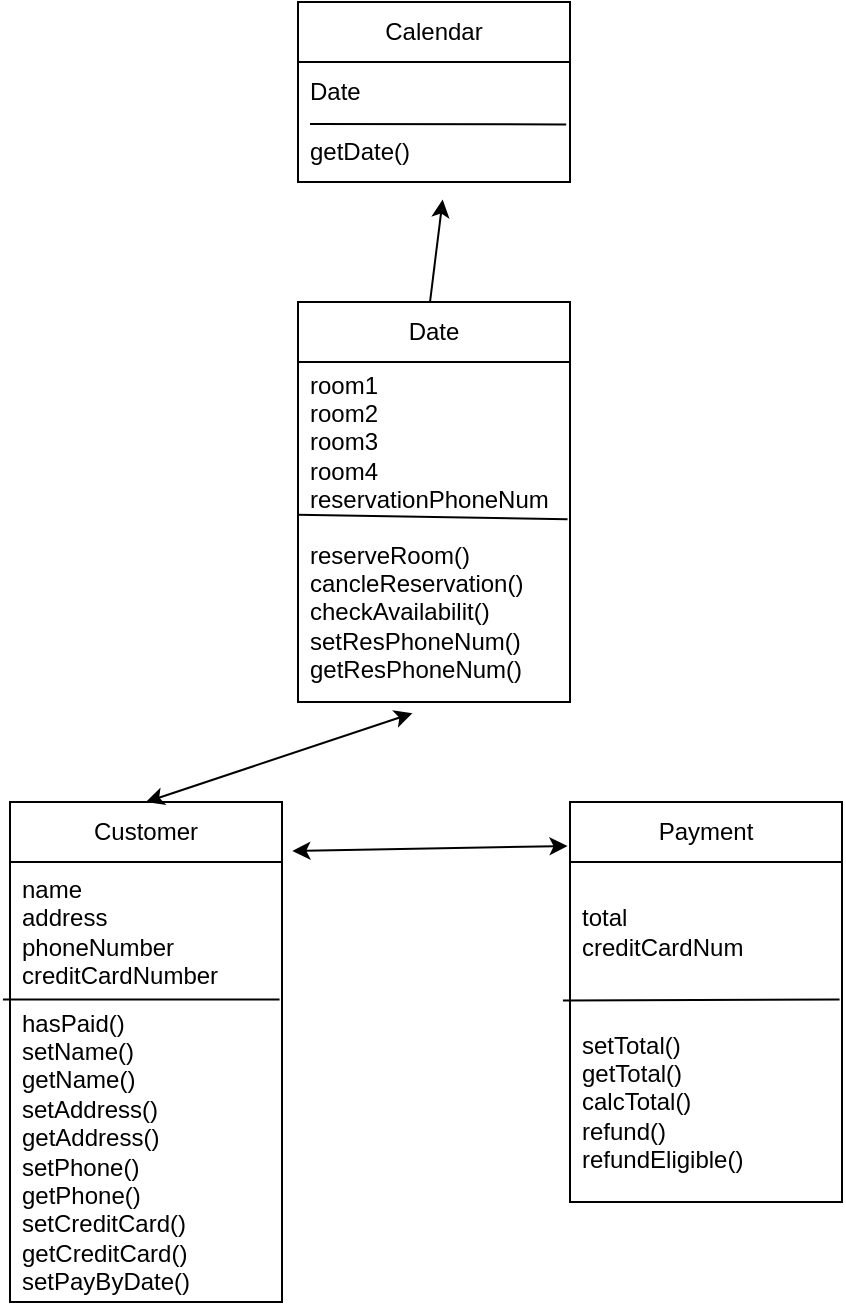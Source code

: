 <mxfile version="22.1.21" type="device">
  <diagram id="C5RBs43oDa-KdzZeNtuy" name="Page-1">
    <mxGraphModel dx="1050" dy="522" grid="1" gridSize="10" guides="1" tooltips="1" connect="1" arrows="1" fold="1" page="1" pageScale="1" pageWidth="827" pageHeight="1169" math="0" shadow="0">
      <root>
        <mxCell id="WIyWlLk6GJQsqaUBKTNV-0" />
        <mxCell id="WIyWlLk6GJQsqaUBKTNV-1" parent="WIyWlLk6GJQsqaUBKTNV-0" />
        <mxCell id="QuiSFsCi3iJwLK8YiLPl-13" style="edgeStyle=orthogonalEdgeStyle;rounded=0;orthogonalLoop=1;jettySize=auto;html=1;exitX=0.5;exitY=1;exitDx=0;exitDy=0;" edge="1" parent="WIyWlLk6GJQsqaUBKTNV-1">
          <mxGeometry relative="1" as="geometry">
            <mxPoint x="405" y="420" as="sourcePoint" />
            <mxPoint x="405" y="420" as="targetPoint" />
          </mxGeometry>
        </mxCell>
        <mxCell id="QuiSFsCi3iJwLK8YiLPl-38" value="Calendar" style="swimlane;fontStyle=0;childLayout=stackLayout;horizontal=1;startSize=30;horizontalStack=0;resizeParent=1;resizeParentMax=0;resizeLast=0;collapsible=1;marginBottom=0;whiteSpace=wrap;html=1;" vertex="1" parent="WIyWlLk6GJQsqaUBKTNV-1">
          <mxGeometry x="344" y="40" width="136" height="90" as="geometry" />
        </mxCell>
        <mxCell id="QuiSFsCi3iJwLK8YiLPl-39" value="Date" style="text;strokeColor=none;fillColor=none;align=left;verticalAlign=middle;spacingLeft=4;spacingRight=4;overflow=hidden;points=[[0,0.5],[1,0.5]];portConstraint=eastwest;rotatable=0;whiteSpace=wrap;html=1;" vertex="1" parent="QuiSFsCi3iJwLK8YiLPl-38">
          <mxGeometry y="30" width="136" height="30" as="geometry" />
        </mxCell>
        <mxCell id="QuiSFsCi3iJwLK8YiLPl-41" value="getDate()" style="text;strokeColor=none;fillColor=none;align=left;verticalAlign=middle;spacingLeft=4;spacingRight=4;overflow=hidden;points=[[0,0.5],[1,0.5]];portConstraint=eastwest;rotatable=0;whiteSpace=wrap;html=1;" vertex="1" parent="QuiSFsCi3iJwLK8YiLPl-38">
          <mxGeometry y="60" width="136" height="30" as="geometry" />
        </mxCell>
        <mxCell id="QuiSFsCi3iJwLK8YiLPl-42" value="" style="endArrow=none;html=1;rounded=0;entryX=0.986;entryY=0.04;entryDx=0;entryDy=0;entryPerimeter=0;" edge="1" parent="QuiSFsCi3iJwLK8YiLPl-38" target="QuiSFsCi3iJwLK8YiLPl-41">
          <mxGeometry width="50" height="50" relative="1" as="geometry">
            <mxPoint x="6" y="61" as="sourcePoint" />
            <mxPoint x="96" y="210" as="targetPoint" />
          </mxGeometry>
        </mxCell>
        <mxCell id="QuiSFsCi3iJwLK8YiLPl-43" value="Date" style="swimlane;fontStyle=0;childLayout=stackLayout;horizontal=1;startSize=30;horizontalStack=0;resizeParent=1;resizeParentMax=0;resizeLast=0;collapsible=1;marginBottom=0;whiteSpace=wrap;html=1;" vertex="1" parent="WIyWlLk6GJQsqaUBKTNV-1">
          <mxGeometry x="344" y="190" width="136" height="200" as="geometry" />
        </mxCell>
        <mxCell id="QuiSFsCi3iJwLK8YiLPl-44" value="room1&lt;br&gt;room2&lt;br&gt;room3&lt;br&gt;room4&lt;br&gt;reservationPhoneNum" style="text;strokeColor=none;fillColor=none;align=left;verticalAlign=middle;spacingLeft=4;spacingRight=4;overflow=hidden;points=[[0,0.5],[1,0.5]];portConstraint=eastwest;rotatable=0;whiteSpace=wrap;html=1;" vertex="1" parent="QuiSFsCi3iJwLK8YiLPl-43">
          <mxGeometry y="30" width="136" height="80" as="geometry" />
        </mxCell>
        <mxCell id="QuiSFsCi3iJwLK8YiLPl-45" value="reserveRoom()&lt;br&gt;cancleReservation()&lt;br&gt;checkAvailabilit()&lt;br&gt;setResPhoneNum()&lt;br&gt;getResPhoneNum()" style="text;strokeColor=none;fillColor=none;align=left;verticalAlign=middle;spacingLeft=4;spacingRight=4;overflow=hidden;points=[[0,0.5],[1,0.5]];portConstraint=eastwest;rotatable=0;whiteSpace=wrap;html=1;" vertex="1" parent="QuiSFsCi3iJwLK8YiLPl-43">
          <mxGeometry y="110" width="136" height="90" as="geometry" />
        </mxCell>
        <mxCell id="QuiSFsCi3iJwLK8YiLPl-46" value="" style="endArrow=none;html=1;rounded=0;exitX=-0.003;exitY=-0.04;exitDx=0;exitDy=0;exitPerimeter=0;entryX=0.991;entryY=0.983;entryDx=0;entryDy=0;entryPerimeter=0;" edge="1" parent="QuiSFsCi3iJwLK8YiLPl-43" source="QuiSFsCi3iJwLK8YiLPl-45" target="QuiSFsCi3iJwLK8YiLPl-44">
          <mxGeometry width="50" height="50" relative="1" as="geometry">
            <mxPoint x="46" y="260" as="sourcePoint" />
            <mxPoint x="146" y="59" as="targetPoint" />
          </mxGeometry>
        </mxCell>
        <mxCell id="QuiSFsCi3iJwLK8YiLPl-47" value="" style="endArrow=classic;html=1;rounded=0;entryX=0.532;entryY=1.293;entryDx=0;entryDy=0;entryPerimeter=0;" edge="1" parent="WIyWlLk6GJQsqaUBKTNV-1" target="QuiSFsCi3iJwLK8YiLPl-41">
          <mxGeometry width="50" height="50" relative="1" as="geometry">
            <mxPoint x="410" y="190" as="sourcePoint" />
            <mxPoint x="440" y="250" as="targetPoint" />
          </mxGeometry>
        </mxCell>
        <mxCell id="QuiSFsCi3iJwLK8YiLPl-48" value="Customer" style="swimlane;fontStyle=0;childLayout=stackLayout;horizontal=1;startSize=30;horizontalStack=0;resizeParent=1;resizeParentMax=0;resizeLast=0;collapsible=1;marginBottom=0;whiteSpace=wrap;html=1;" vertex="1" parent="WIyWlLk6GJQsqaUBKTNV-1">
          <mxGeometry x="200" y="440" width="136" height="250" as="geometry" />
        </mxCell>
        <mxCell id="QuiSFsCi3iJwLK8YiLPl-49" value="name&lt;br&gt;address&lt;br&gt;phoneNumber&lt;br&gt;creditCardNumber" style="text;strokeColor=none;fillColor=none;align=left;verticalAlign=middle;spacingLeft=4;spacingRight=4;overflow=hidden;points=[[0,0.5],[1,0.5]];portConstraint=eastwest;rotatable=0;whiteSpace=wrap;html=1;" vertex="1" parent="QuiSFsCi3iJwLK8YiLPl-48">
          <mxGeometry y="30" width="136" height="70" as="geometry" />
        </mxCell>
        <mxCell id="QuiSFsCi3iJwLK8YiLPl-50" value="hasPaid()&lt;br&gt;setName()&lt;br&gt;getName()&lt;br&gt;setAddress()&lt;br&gt;getAddress()&lt;br&gt;setPhone()&lt;br&gt;getPhone()&lt;br&gt;setCreditCard()&lt;br&gt;getCreditCard()&lt;br&gt;setPayByDate()" style="text;strokeColor=none;fillColor=none;align=left;verticalAlign=middle;spacingLeft=4;spacingRight=4;overflow=hidden;points=[[0,0.5],[1,0.5]];portConstraint=eastwest;rotatable=0;whiteSpace=wrap;html=1;" vertex="1" parent="QuiSFsCi3iJwLK8YiLPl-48">
          <mxGeometry y="100" width="136" height="150" as="geometry" />
        </mxCell>
        <mxCell id="QuiSFsCi3iJwLK8YiLPl-51" value="" style="endArrow=none;html=1;rounded=0;exitX=-0.026;exitY=-0.008;exitDx=0;exitDy=0;exitPerimeter=0;entryX=0.991;entryY=0.983;entryDx=0;entryDy=0;entryPerimeter=0;" edge="1" parent="QuiSFsCi3iJwLK8YiLPl-48" source="QuiSFsCi3iJwLK8YiLPl-50" target="QuiSFsCi3iJwLK8YiLPl-49">
          <mxGeometry width="50" height="50" relative="1" as="geometry">
            <mxPoint x="46" y="260" as="sourcePoint" />
            <mxPoint x="146" y="59" as="targetPoint" />
          </mxGeometry>
        </mxCell>
        <mxCell id="QuiSFsCi3iJwLK8YiLPl-52" value="Payment" style="swimlane;fontStyle=0;childLayout=stackLayout;horizontal=1;startSize=30;horizontalStack=0;resizeParent=1;resizeParentMax=0;resizeLast=0;collapsible=1;marginBottom=0;whiteSpace=wrap;html=1;" vertex="1" parent="WIyWlLk6GJQsqaUBKTNV-1">
          <mxGeometry x="480" y="440" width="136" height="200" as="geometry" />
        </mxCell>
        <mxCell id="QuiSFsCi3iJwLK8YiLPl-53" value="total&lt;br&gt;creditCardNum" style="text;strokeColor=none;fillColor=none;align=left;verticalAlign=middle;spacingLeft=4;spacingRight=4;overflow=hidden;points=[[0,0.5],[1,0.5]];portConstraint=eastwest;rotatable=0;whiteSpace=wrap;html=1;" vertex="1" parent="QuiSFsCi3iJwLK8YiLPl-52">
          <mxGeometry y="30" width="136" height="70" as="geometry" />
        </mxCell>
        <mxCell id="QuiSFsCi3iJwLK8YiLPl-54" value="setTotal()&lt;br&gt;getTotal()&lt;br&gt;calcTotal()&lt;br&gt;refund()&lt;br&gt;refundEligible()" style="text;strokeColor=none;fillColor=none;align=left;verticalAlign=middle;spacingLeft=4;spacingRight=4;overflow=hidden;points=[[0,0.5],[1,0.5]];portConstraint=eastwest;rotatable=0;whiteSpace=wrap;html=1;" vertex="1" parent="QuiSFsCi3iJwLK8YiLPl-52">
          <mxGeometry y="100" width="136" height="100" as="geometry" />
        </mxCell>
        <mxCell id="QuiSFsCi3iJwLK8YiLPl-55" value="" style="endArrow=none;html=1;rounded=0;exitX=-0.026;exitY=-0.008;exitDx=0;exitDy=0;exitPerimeter=0;entryX=0.991;entryY=0.983;entryDx=0;entryDy=0;entryPerimeter=0;" edge="1" parent="QuiSFsCi3iJwLK8YiLPl-52" source="QuiSFsCi3iJwLK8YiLPl-54" target="QuiSFsCi3iJwLK8YiLPl-53">
          <mxGeometry width="50" height="50" relative="1" as="geometry">
            <mxPoint x="46" y="260" as="sourcePoint" />
            <mxPoint x="146" y="59" as="targetPoint" />
          </mxGeometry>
        </mxCell>
        <mxCell id="QuiSFsCi3iJwLK8YiLPl-56" value="" style="endArrow=classic;startArrow=classic;html=1;rounded=0;entryX=0.421;entryY=1.062;entryDx=0;entryDy=0;entryPerimeter=0;exitX=0.5;exitY=0;exitDx=0;exitDy=0;" edge="1" parent="WIyWlLk6GJQsqaUBKTNV-1" source="QuiSFsCi3iJwLK8YiLPl-48" target="QuiSFsCi3iJwLK8YiLPl-45">
          <mxGeometry width="50" height="50" relative="1" as="geometry">
            <mxPoint x="390" y="490" as="sourcePoint" />
            <mxPoint x="440" y="440" as="targetPoint" />
          </mxGeometry>
        </mxCell>
        <mxCell id="QuiSFsCi3iJwLK8YiLPl-57" value="" style="endArrow=classic;startArrow=classic;html=1;rounded=0;exitX=1.038;exitY=0.098;exitDx=0;exitDy=0;exitPerimeter=0;entryX=-0.009;entryY=0.11;entryDx=0;entryDy=0;entryPerimeter=0;" edge="1" parent="WIyWlLk6GJQsqaUBKTNV-1" source="QuiSFsCi3iJwLK8YiLPl-48" target="QuiSFsCi3iJwLK8YiLPl-52">
          <mxGeometry width="50" height="50" relative="1" as="geometry">
            <mxPoint x="390" y="490" as="sourcePoint" />
            <mxPoint x="440" y="440" as="targetPoint" />
          </mxGeometry>
        </mxCell>
      </root>
    </mxGraphModel>
  </diagram>
</mxfile>
